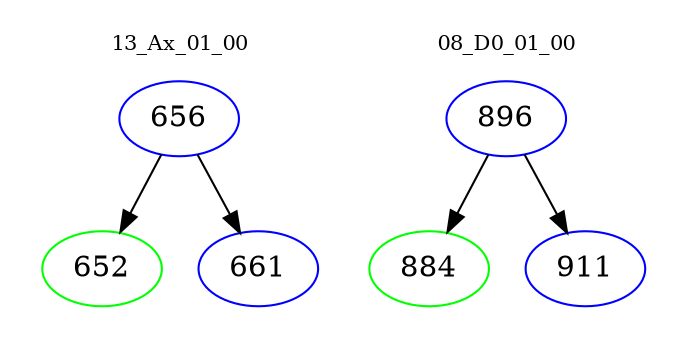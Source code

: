 digraph{
subgraph cluster_0 {
color = white
label = "13_Ax_01_00";
fontsize=10;
T0_656 [label="656", color="blue"]
T0_656 -> T0_652 [color="black"]
T0_652 [label="652", color="green"]
T0_656 -> T0_661 [color="black"]
T0_661 [label="661", color="blue"]
}
subgraph cluster_1 {
color = white
label = "08_D0_01_00";
fontsize=10;
T1_896 [label="896", color="blue"]
T1_896 -> T1_884 [color="black"]
T1_884 [label="884", color="green"]
T1_896 -> T1_911 [color="black"]
T1_911 [label="911", color="blue"]
}
}
